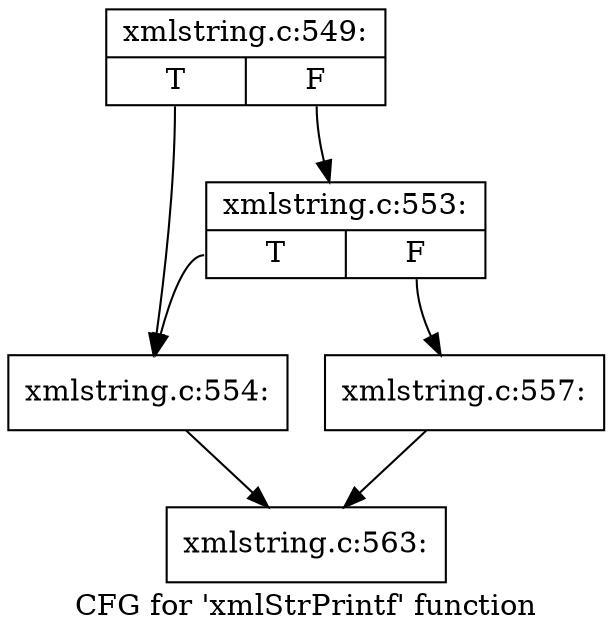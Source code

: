 digraph "CFG for 'xmlStrPrintf' function" {
	label="CFG for 'xmlStrPrintf' function";

	Node0x55c23f8143f0 [shape=record,label="{xmlstring.c:549:|{<s0>T|<s1>F}}"];
	Node0x55c23f8143f0:s0 -> Node0x55c23f81abe0;
	Node0x55c23f8143f0:s1 -> Node0x55c23f81ac80;
	Node0x55c23f81ac80 [shape=record,label="{xmlstring.c:553:|{<s0>T|<s1>F}}"];
	Node0x55c23f81ac80:s0 -> Node0x55c23f81abe0;
	Node0x55c23f81ac80:s1 -> Node0x55c23f81ac30;
	Node0x55c23f81abe0 [shape=record,label="{xmlstring.c:554:}"];
	Node0x55c23f81abe0 -> Node0x55c23f8146f0;
	Node0x55c23f81ac30 [shape=record,label="{xmlstring.c:557:}"];
	Node0x55c23f81ac30 -> Node0x55c23f8146f0;
	Node0x55c23f8146f0 [shape=record,label="{xmlstring.c:563:}"];
}
